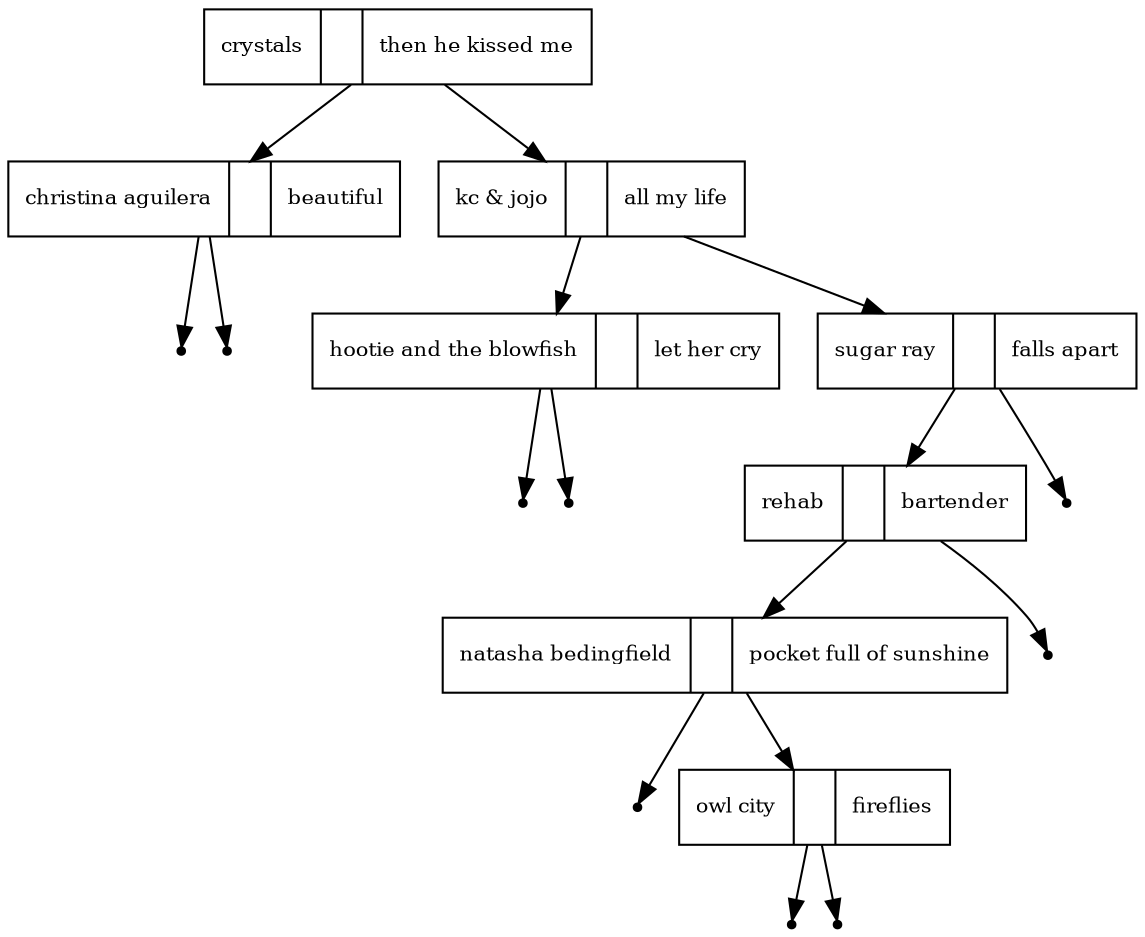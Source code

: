 digraph{
graph [ordering="out"];
node [fontsize = "10"shape = "record"];
"crystals" [label ="crystals | |  then he kissed me"];
"christina aguilera" [label ="christina aguilera | |  beautiful"];
"kc & jojo" [label ="kc & jojo | |  all my life"];
"hootie and the blowfish" [label ="hootie and the blowfish | |  let her cry"];
"sugar ray" [label ="sugar ray | |  falls apart"];
"rehab" [label ="rehab | |  bartender"];
"natasha bedingfield" [label ="natasha bedingfield | |  pocket full of sunshine"];
"owl city" [label ="owl city | |  fireflies"];
"crystals"  -> "christina aguilera" 
nullptr29[shape=point]
"christina aguilera"  -> nullptr29
nullptr30[shape=point]
"christina aguilera"  -> nullptr30
"crystals"  -> "kc & jojo" 
"kc & jojo"  -> "hootie and the blowfish" 
nullptr31[shape=point]
"hootie and the blowfish"  -> nullptr31
nullptr32[shape=point]
"hootie and the blowfish"  -> nullptr32
"kc & jojo"  -> "sugar ray" 
"sugar ray"  -> "rehab" 
"rehab"  -> "natasha bedingfield" 
nullptr33[shape=point]
"natasha bedingfield"  -> nullptr33
"natasha bedingfield"  -> "owl city" 
nullptr34[shape=point]
"owl city"  -> nullptr34
nullptr35[shape=point]
"owl city"  -> nullptr35
nullptr36[shape=point]
"rehab"  -> nullptr36
nullptr37[shape=point]
"sugar ray"  -> nullptr37
}

